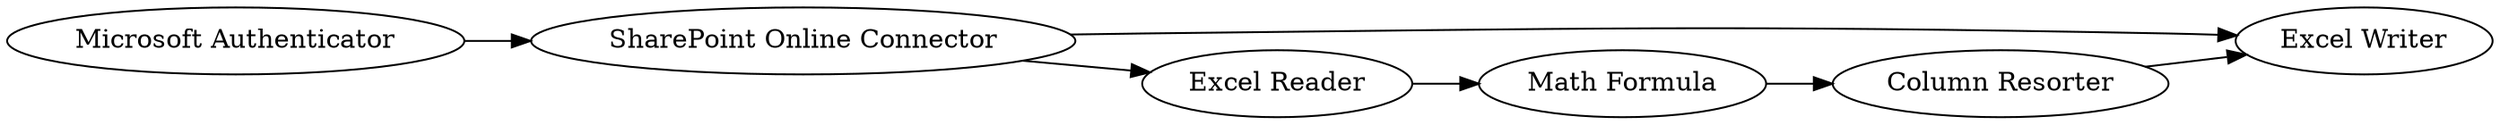 digraph {
	"-4658483418600924715_6" [label="Math Formula"]
	"-4658483418600924715_9" [label="SharePoint Online Connector"]
	"-4658483418600924715_10" [label="Excel Writer"]
	"-4658483418600924715_7" [label="Column Resorter"]
	"-4658483418600924715_8" [label="Microsoft Authenticator"]
	"-4658483418600924715_1" [label="Excel Reader"]
	"-4658483418600924715_9" -> "-4658483418600924715_1"
	"-4658483418600924715_9" -> "-4658483418600924715_10"
	"-4658483418600924715_6" -> "-4658483418600924715_7"
	"-4658483418600924715_8" -> "-4658483418600924715_9"
	"-4658483418600924715_7" -> "-4658483418600924715_10"
	"-4658483418600924715_1" -> "-4658483418600924715_6"
	rankdir=LR
}
